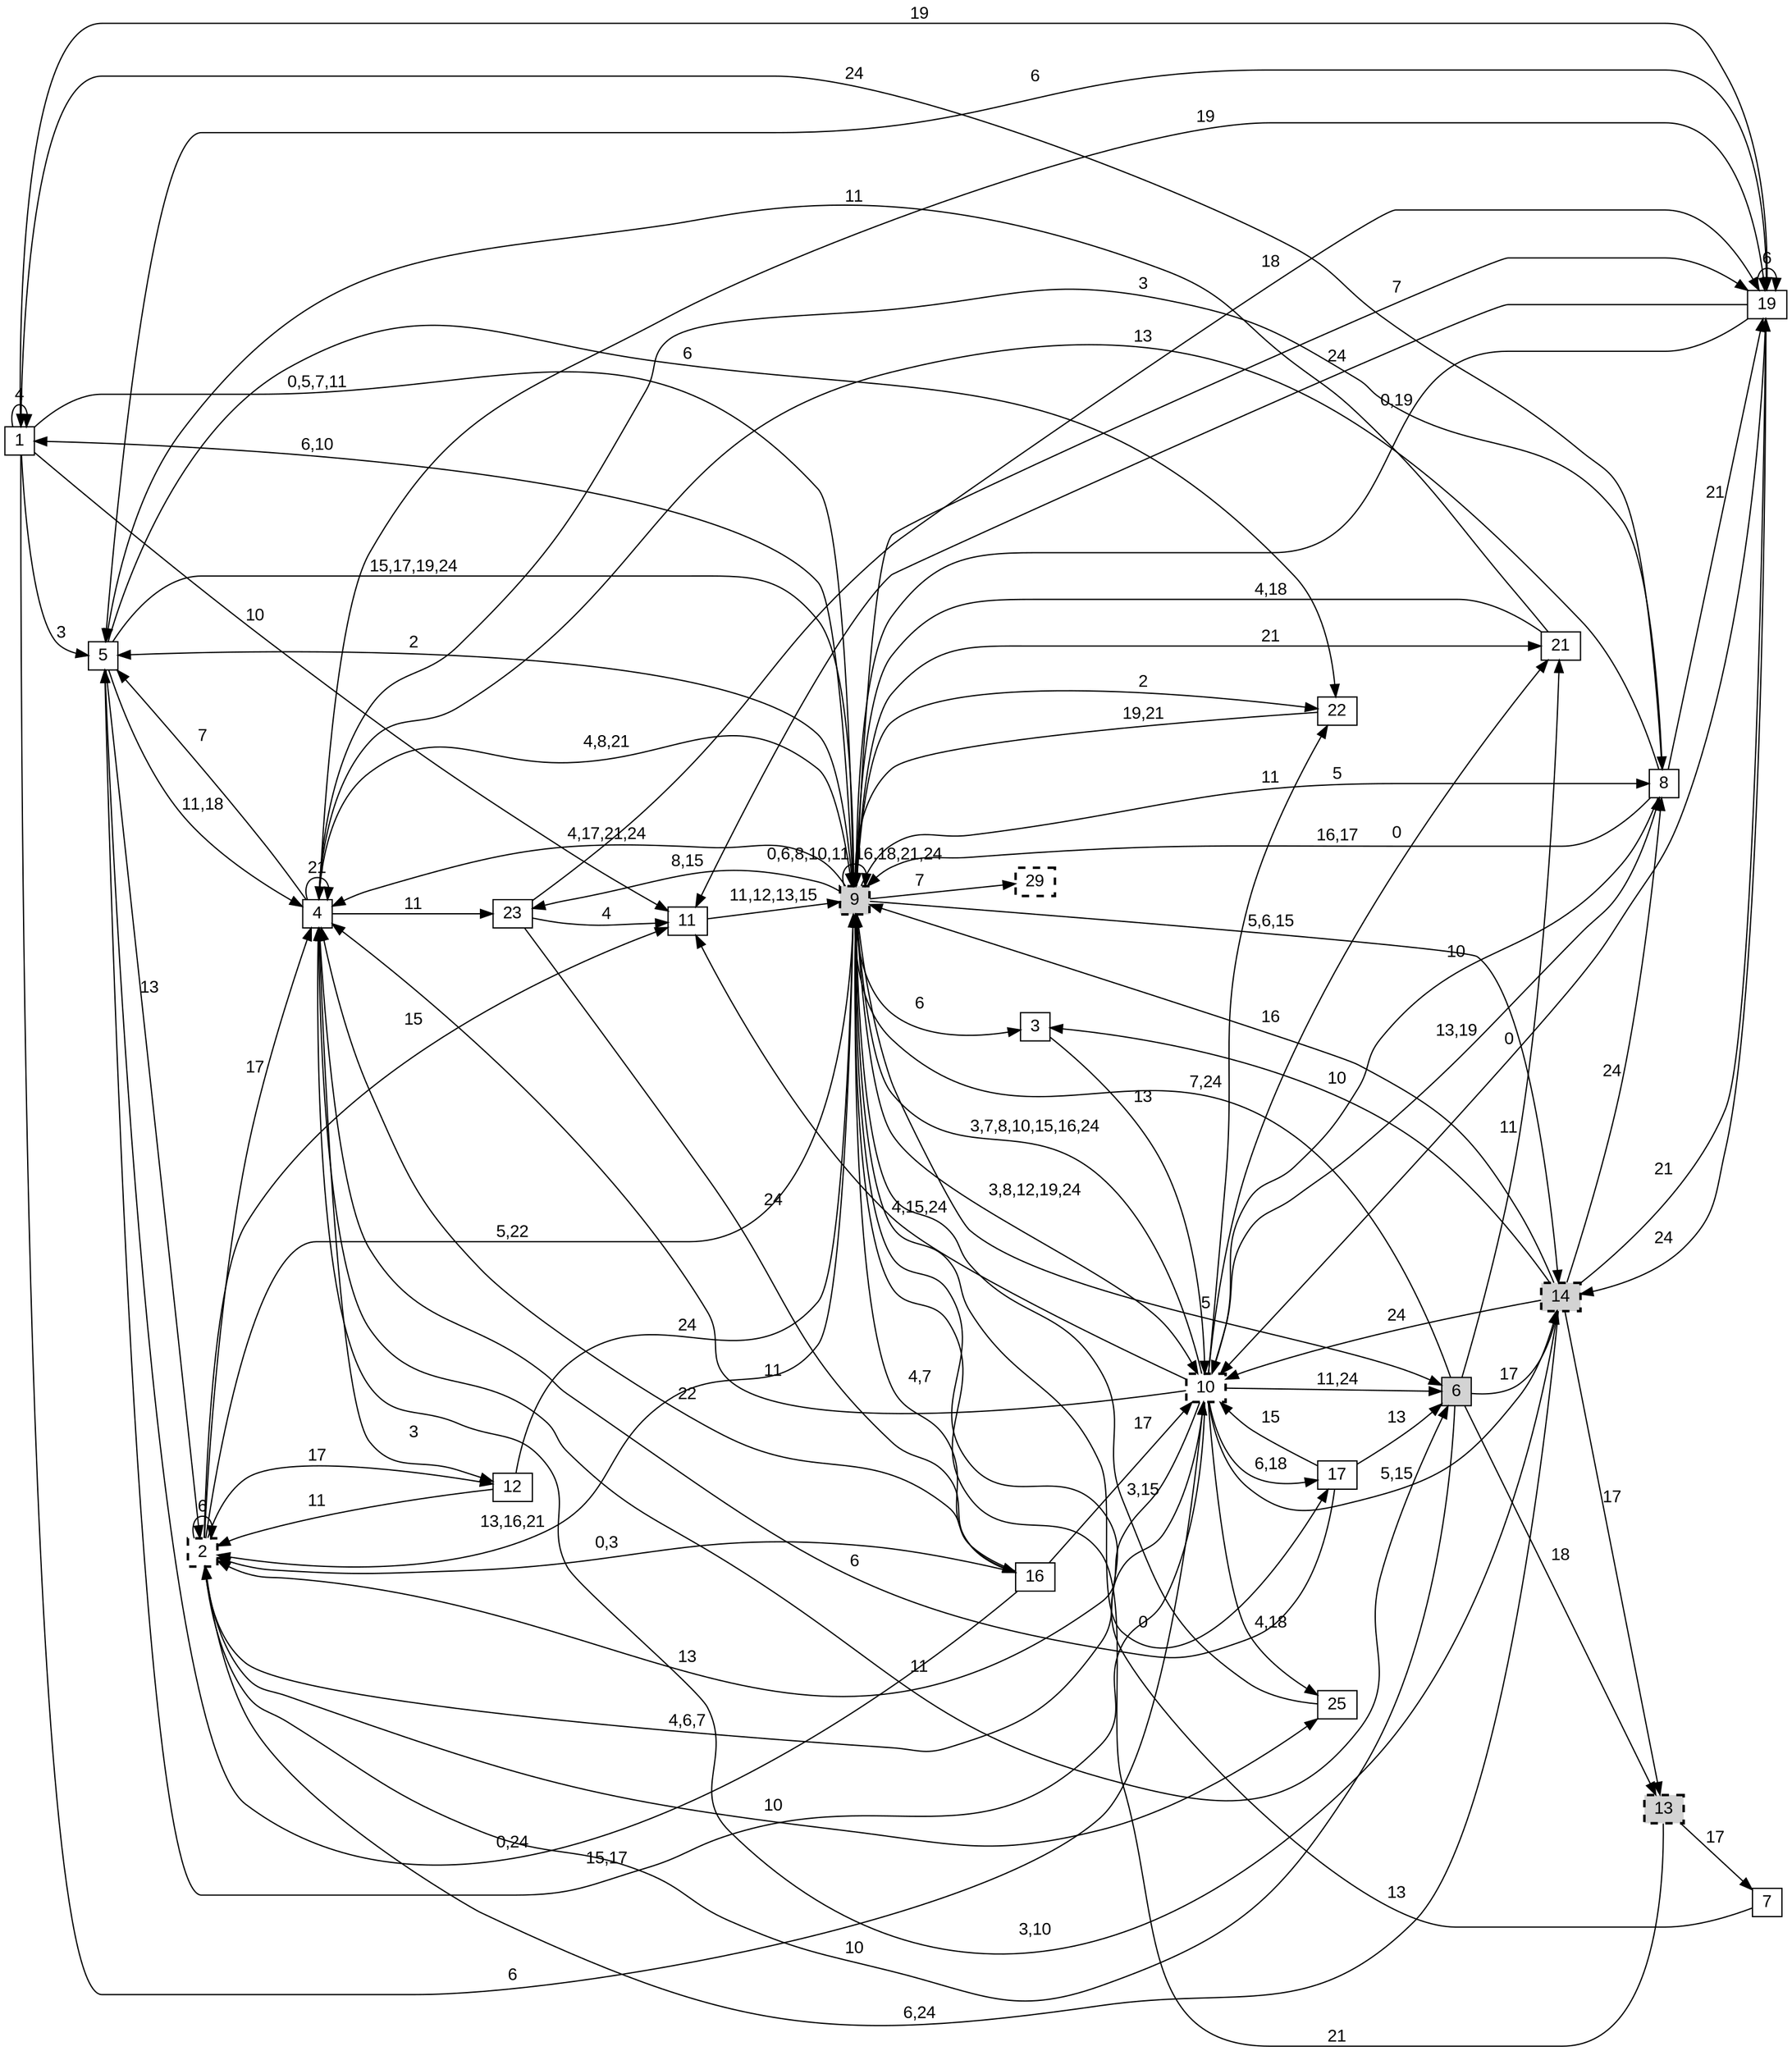 digraph "NDFA" {
  rankdir=LR
  node [shape=box width=0.1 height=0.1 fontname=Arial]
  edge [fontname=Arial]
/* Estados */
 s1 [label="1" ] /* I:0 F:0 D:0 */
 s2 [label="2" style="bold,dashed"] /* I:0 F:1 D:0 */
 s3 [label="3" ] /* I:0 F:0 D:0 */
 s4 [label="4" ] /* I:0 F:0 D:0 */
 s5 [label="5" ] /* I:0 F:0 D:0 */
 s6 [label="6" style="filled"] /* I:1 F:0 D:0 */
 s7 [label="7" ] /* I:0 F:0 D:0 */
 s8 [label="8" ] /* I:0 F:0 D:0 */
 s9 [label="9" style="filled,bold,dashed"] /* I:1 F:1 D:0 */
 s10 [label="10" style="bold,dashed"] /* I:0 F:1 D:0 */
 s11 [label="11" ] /* I:0 F:0 D:0 */
 s12 [label="12" ] /* I:0 F:0 D:0 */
 s13 [label="13" style="filled,bold,dashed"] /* I:1 F:1 D:0 */
 s14 [label="14" style="filled,bold,dashed"] /* I:1 F:1 D:0 */
 s16 [label="16" ] /* I:0 F:0 D:0 */
 s17 [label="17" ] /* I:0 F:0 D:0 */
 s19 [label="19" ] /* I:0 F:0 D:0 */
 s21 [label="21" ] /* I:0 F:0 D:0 */
 s22 [label="22" ] /* I:0 F:0 D:0 */
 s23 [label="23" ] /* I:0 F:0 D:0 */
 s25 [label="25" ] /* I:0 F:0 D:0 */
 s29 [label="29" style="bold,dashed"] /* I:0 F:1 D:0 */
/* Transiciones */
  s1 -> s1 [label="4"]
  s1 -> s5 [label="3"]
  s1 -> s9 [label="0,5,7,11"]
  s1 -> s10 [label="6"]
  s1 -> s11 [label="10"]
  s1 -> s19 [label="19"]
  s2 -> s2 [label="6"]
  s2 -> s4 [label="17"]
  s2 -> s9 [label="5,22"]
  s2 -> s10 [label="4,6,7"]
  s2 -> s11 [label="15"]
  s2 -> s12 [label="17"]
  s2 -> s25 [label="10"]
  s3 -> s10 [label="13"]
  s4 -> s4 [label="21"]
  s4 -> s5 [label="7"]
  s4 -> s6 [label="11"]
  s4 -> s8 [label="3"]
  s4 -> s9 [label="4,8,21"]
  s4 -> s12 [label="3"]
  s4 -> s19 [label="19"]
  s4 -> s23 [label="11"]
  s5 -> s2 [label="13"]
  s5 -> s4 [label="11,18"]
  s5 -> s9 [label="15,17,19,24"]
  s5 -> s22 [label="6"]
  s6 -> s2 [label="10"]
  s6 -> s9 [label="7,24"]
  s6 -> s13 [label="18"]
  s6 -> s14 [label="17"]
  s6 -> s21 [label="11"]
  s7 -> s9 [label="13"]
  s8 -> s1 [label="24"]
  s8 -> s4 [label="13"]
  s8 -> s9 [label="16,17"]
  s8 -> s10 [label="10"]
  s8 -> s19 [label="21"]
  s9 -> s1 [label="6,10"]
  s9 -> s2 [label="13,16,21"]
  s9 -> s3 [label="6"]
  s9 -> s4 [label="4,17,21,24"]
  s9 -> s5 [label="2"]
  s9 -> s6 [label="5"]
  s9 -> s8 [label="5"]
  s9 -> s9 [label="0,6,8,10,11,16,18,21,24"]
  s9 -> s10 [label="3,8,12,19,24"]
  s9 -> s14 [label="5,6,15"]
  s9 -> s16 [label="4,7"]
  s9 -> s17 [label="0"]
  s9 -> s19 [label="7"]
  s9 -> s21 [label="21"]
  s9 -> s22 [label="2"]
  s9 -> s23 [label="8,15"]
  s9 -> s29 [label="7"]
  s10 -> s2 [label="13"]
  s10 -> s4 [label="11"]
  s10 -> s5 [label="15,17"]
  s10 -> s6 [label="11,24"]
  s10 -> s8 [label="13,19"]
  s10 -> s9 [label="3,7,8,10,15,16,24"]
  s10 -> s11 [label="4,15,24"]
  s10 -> s14 [label="5,15"]
  s10 -> s17 [label="6,18"]
  s10 -> s21 [label="0"]
  s10 -> s22 [label="11"]
  s10 -> s25 [label="4,18"]
  s11 -> s9 [label="11,12,13,15"]
  s12 -> s2 [label="11"]
  s12 -> s9 [label="24"]
  s13 -> s7 [label="17"]
  s13 -> s9 [label="21"]
  s14 -> s2 [label="6,24"]
  s14 -> s3 [label="10"]
  s14 -> s4 [label="3,10"]
  s14 -> s8 [label="24"]
  s14 -> s9 [label="16"]
  s14 -> s10 [label="24"]
  s14 -> s13 [label="17"]
  s14 -> s19 [label="21"]
  s16 -> s2 [label="0,3"]
  s16 -> s4 [label="22"]
  s16 -> s5 [label="0,24"]
  s16 -> s10 [label="17"]
  s17 -> s4 [label="6"]
  s17 -> s6 [label="13"]
  s17 -> s10 [label="15"]
  s19 -> s5 [label="6"]
  s19 -> s9 [label="0,19"]
  s19 -> s10 [label="0"]
  s19 -> s11 [label="24"]
  s19 -> s14 [label="24"]
  s19 -> s19 [label="6"]
  s21 -> s5 [label="11"]
  s21 -> s9 [label="4,18"]
  s22 -> s9 [label="19,21"]
  s23 -> s11 [label="4"]
  s23 -> s16 [label="24"]
  s23 -> s19 [label="18"]
  s25 -> s9 [label="3,15"]
}

